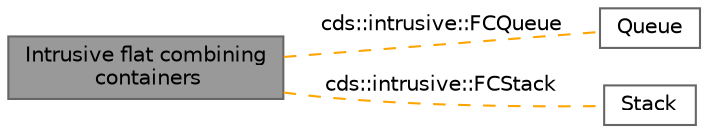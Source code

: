 digraph "Intrusive flat combining containers"
{
 // LATEX_PDF_SIZE
  bgcolor="transparent";
  edge [fontname=Helvetica,fontsize=10,labelfontname=Helvetica,labelfontsize=10];
  node [fontname=Helvetica,fontsize=10,shape=box,height=0.2,width=0.4];
  rankdir=LR;
  Node1 [id="Node000001",label="Intrusive flat combining\l containers",height=0.2,width=0.4,color="gray40", fillcolor="grey60", style="filled", fontcolor="black",tooltip=" "];
  Node2 [id="Node000002",label="Queue",height=0.2,width=0.4,color="grey40", fillcolor="white", style="filled",URL="$group__cds__intrusive__queue.html",tooltip=" "];
  Node3 [id="Node000003",label="Stack",height=0.2,width=0.4,color="grey40", fillcolor="white", style="filled",URL="$group__cds__intrusive__stack.html",tooltip=" "];
  Node1->Node2 [shape=plaintext, label="cds::intrusive::FCQueue", color="orange", dir="none", style="dashed"];
  Node1->Node3 [shape=plaintext, label="cds::intrusive::FCStack", color="orange", dir="none", style="dashed"];
}
